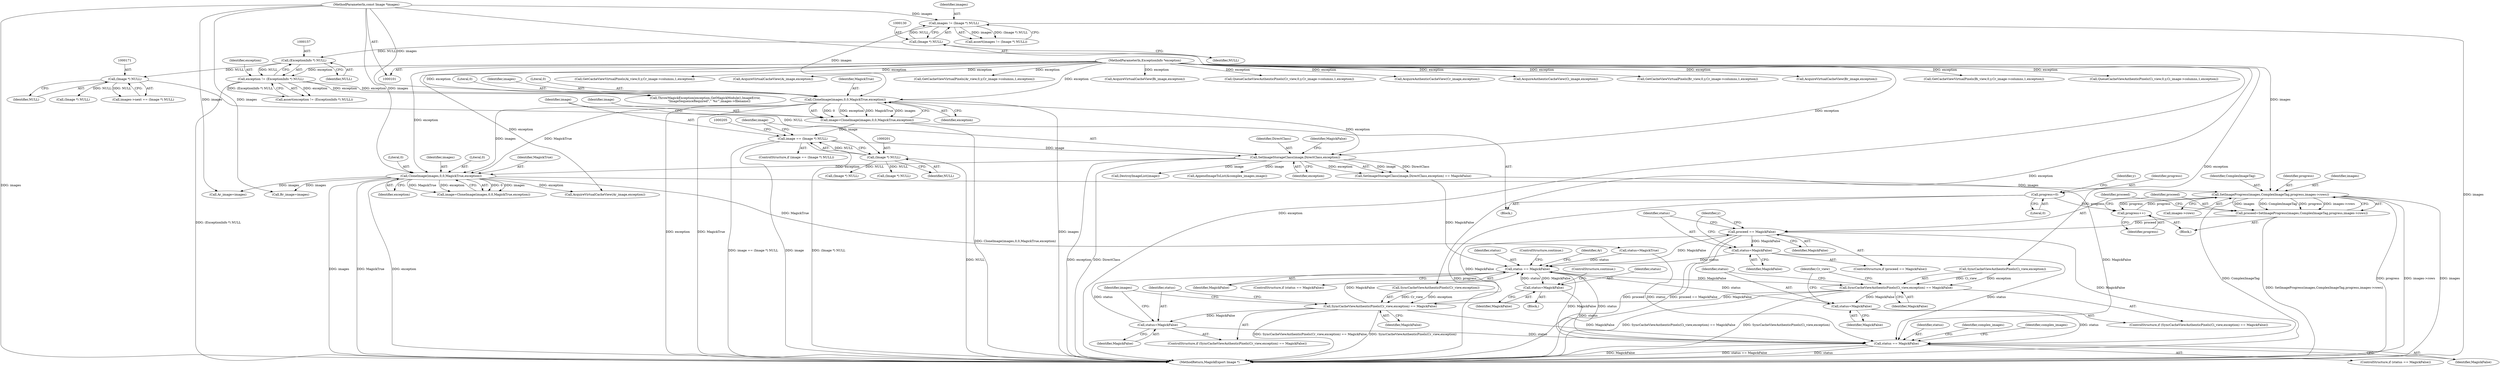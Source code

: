 digraph "0_ImageMagick_d5089971bd792311aaab5cb73460326d7ef7f32d@pointer" {
"1000903" [label="(Call,SetImageProgress(images,ComplexImageTag,progress,images->rows))"];
"1000102" [label="(MethodParameterIn,const Image *images)"];
"1000235" [label="(Call,CloneImage(images,0,0,MagickTrue,exception))"];
"1000191" [label="(Call,CloneImage(images,0,0,MagickTrue,exception))"];
"1000127" [label="(Call,images != (Image *) NULL)"];
"1000129" [label="(Call,(Image *) NULL)"];
"1000154" [label="(Call,exception != (ExceptionInfo *) NULL)"];
"1000104" [label="(MethodParameterIn,ExceptionInfo *exception)"];
"1000156" [label="(Call,(ExceptionInfo *) NULL)"];
"1000209" [label="(Call,SetImageStorageClass(image,DirectClass,exception))"];
"1000198" [label="(Call,image == (Image *) NULL)"];
"1000189" [label="(Call,image=CloneImage(images,0,0,MagickTrue,exception))"];
"1000200" [label="(Call,(Image *) NULL)"];
"1000170" [label="(Call,(Image *) NULL)"];
"1000899" [label="(Call,progress++)"];
"1000903" [label="(Call,SetImageProgress(images,ComplexImageTag,progress,images->rows))"];
"1000400" [label="(Call,progress=0)"];
"1000901" [label="(Call,proceed=SetImageProgress(images,ComplexImageTag,progress,images->rows))"];
"1000911" [label="(Call,proceed == MagickFalse)"];
"1000421" [label="(Call,status == MagickFalse)"];
"1000528" [label="(Call,status=MagickFalse)"];
"1000942" [label="(Call,status == MagickFalse)"];
"1000872" [label="(Call,SyncCacheViewAuthenticPixels(Ci_view,exception) == MagickFalse)"];
"1000877" [label="(Call,status=MagickFalse)"];
"1000881" [label="(Call,SyncCacheViewAuthenticPixels(Cr_view,exception) == MagickFalse)"];
"1000886" [label="(Call,status=MagickFalse)"];
"1000914" [label="(Call,status=MagickFalse)"];
"1000369" [label="(Call,AcquireVirtualCacheView(Ar_image,exception))"];
"1000471" [label="(Call,QueueCacheViewAuthenticPixels(Cr_view,0,y,Cr_image->columns,1,exception))"];
"1000239" [label="(Identifier,MagickTrue)"];
"1000941" [label="(ControlStructure,if (status == MagickFalse))"];
"1000876" [label="(Identifier,MagickFalse)"];
"1000193" [label="(Literal,0)"];
"1000420" [label="(ControlStructure,if (status == MagickFalse))"];
"1000951" [label="(MethodReturn,MagickExport Image *)"];
"1000897" [label="(Block,)"];
"1000943" [label="(Identifier,status)"];
"1000423" [label="(Identifier,MagickFalse)"];
"1000910" [label="(ControlStructure,if (proceed == MagickFalse))"];
"1000415" [label="(Identifier,y)"];
"1000235" [label="(Call,CloneImage(images,0,0,MagickTrue,exception))"];
"1000209" [label="(Call,SetImageStorageClass(image,DirectClass,exception))"];
"1000906" [label="(Identifier,progress)"];
"1000872" [label="(Call,SyncCacheViewAuthenticPixels(Ci_view,exception) == MagickFalse)"];
"1000194" [label="(Literal,0)"];
"1000208" [label="(Call,SetImageStorageClass(image,DirectClass,exception) == MagickFalse)"];
"1000389" [label="(Call,AcquireAuthenticCacheView(Cr_image,exception))"];
"1000904" [label="(Identifier,images)"];
"1000190" [label="(Identifier,image)"];
"1000129" [label="(Call,(Image *) NULL)"];
"1000126" [label="(Call,assert(images != (Image *) NULL))"];
"1000402" [label="(Literal,0)"];
"1000911" [label="(Call,proceed == MagickFalse)"];
"1000527" [label="(Block,)"];
"1000394" [label="(Call,AcquireAuthenticCacheView(Ci_image,exception))"];
"1000531" [label="(ControlStructure,continue;)"];
"1000217" [label="(Call,DestroyImageList(image))"];
"1000886" [label="(Call,status=MagickFalse)"];
"1000915" [label="(Identifier,status)"];
"1000104" [label="(MethodParameterIn,ExceptionInfo *exception)"];
"1000902" [label="(Identifier,proceed)"];
"1000204" [label="(Call,(Image *) NULL)"];
"1000449" [label="(Call,GetCacheViewVirtualPixels(Br_view,0,y,Cr_image->columns,1,exception))"];
"1000899" [label="(Call,progress++)"];
"1000883" [label="(Identifier,Cr_view)"];
"1000127" [label="(Call,images != (Image *) NULL)"];
"1000196" [label="(Identifier,exception)"];
"1000944" [label="(Identifier,MagickFalse)"];
"1000212" [label="(Identifier,exception)"];
"1000191" [label="(Call,CloneImage(images,0,0,MagickTrue,exception))"];
"1000195" [label="(Identifier,MagickTrue)"];
"1000237" [label="(Literal,0)"];
"1000156" [label="(Call,(ExceptionInfo *) NULL)"];
"1000905" [label="(Identifier,ComplexImageTag)"];
"1000878" [label="(Identifier,status)"];
"1000421" [label="(Call,status == MagickFalse)"];
"1000170" [label="(Call,(Image *) NULL)"];
"1000192" [label="(Identifier,images)"];
"1000379" [label="(Call,AcquireVirtualCacheView(Br_image,exception))"];
"1000236" [label="(Identifier,images)"];
"1000460" [label="(Call,GetCacheViewVirtualPixels(Bi_view,0,y,Cr_image->columns,1,exception))"];
"1000158" [label="(Identifier,NULL)"];
"1000900" [label="(Identifier,progress)"];
"1000879" [label="(Identifier,MagickFalse)"];
"1000888" [label="(Identifier,MagickFalse)"];
"1000202" [label="(Identifier,NULL)"];
"1000153" [label="(Call,assert(exception != (ExceptionInfo *) NULL))"];
"1000482" [label="(Call,QueueCacheViewAuthenticPixels(Ci_view,0,y,Ci_image->columns,1,exception))"];
"1000155" [label="(Identifier,exception)"];
"1000210" [label="(Identifier,image)"];
"1000438" [label="(Call,GetCacheViewVirtualPixels(Ai_view,0,y,Cr_image->columns,1,exception))"];
"1000914" [label="(Call,status=MagickFalse)"];
"1000154" [label="(Call,exception != (ExceptionInfo *) NULL)"];
"1000102" [label="(MethodParameterIn,const Image *images)"];
"1000946" [label="(Identifier,complex_images)"];
"1000530" [label="(Identifier,MagickFalse)"];
"1000422" [label="(Identifier,status)"];
"1000942" [label="(Call,status == MagickFalse)"];
"1000887" [label="(Identifier,status)"];
"1000374" [label="(Call,AcquireVirtualCacheView(Ai_image,exception))"];
"1000229" [label="(Call,AppendImageToList(&complex_images,image))"];
"1000240" [label="(Identifier,exception)"];
"1000405" [label="(Identifier,y)"];
"1000885" [label="(Identifier,MagickFalse)"];
"1000880" [label="(ControlStructure,if (SyncCacheViewAuthenticPixels(Cr_view,exception) == MagickFalse))"];
"1000189" [label="(Call,image=CloneImage(images,0,0,MagickTrue,exception))"];
"1000528" [label="(Call,status=MagickFalse)"];
"1000882" [label="(Call,SyncCacheViewAuthenticPixels(Cr_view,exception))"];
"1000198" [label="(Call,image == (Image *) NULL)"];
"1000871" [label="(ControlStructure,if (SyncCacheViewAuthenticPixels(Ci_view,exception) == MagickFalse))"];
"1000424" [label="(ControlStructure,continue;)"];
"1000426" [label="(Identifier,Ar)"];
"1000912" [label="(Identifier,proceed)"];
"1000238" [label="(Literal,0)"];
"1000427" [label="(Call,GetCacheViewVirtualPixels(Ar_view,0,y,Cr_image->columns,1,exception))"];
"1000397" [label="(Call,status=MagickTrue)"];
"1000873" [label="(Call,SyncCacheViewAuthenticPixels(Ci_view,exception))"];
"1000384" [label="(Call,AcquireVirtualCacheView(Bi_image,exception))"];
"1000881" [label="(Call,SyncCacheViewAuthenticPixels(Cr_view,exception) == MagickFalse)"];
"1000128" [label="(Identifier,images)"];
"1000211" [label="(Identifier,DirectClass)"];
"1000233" [label="(Call,image=CloneImage(images,0,0,MagickTrue,exception))"];
"1000401" [label="(Identifier,progress)"];
"1000892" [label="(Identifier,images)"];
"1000166" [label="(Call,images->next == (Image *) NULL)"];
"1000186" [label="(Call,(Image *) NULL)"];
"1000213" [label="(Identifier,MagickFalse)"];
"1000279" [label="(Call,Ar_image=images)"];
"1000172" [label="(Identifier,NULL)"];
"1000907" [label="(Call,images->rows)"];
"1000950" [label="(Identifier,complex_images)"];
"1000901" [label="(Call,proceed=SetImageProgress(images,ComplexImageTag,progress,images->rows))"];
"1000916" [label="(Identifier,MagickFalse)"];
"1000199" [label="(Identifier,image)"];
"1000131" [label="(Identifier,NULL)"];
"1000200" [label="(Call,(Image *) NULL)"];
"1000287" [label="(Call,Br_image=images)"];
"1000913" [label="(Identifier,MagickFalse)"];
"1000176" [label="(Call,ThrowMagickException(exception,GetMagickModule(),ImageError,\n        \"ImageSequenceRequired\",\"`%s'\",images->filename))"];
"1000903" [label="(Call,SetImageProgress(images,ComplexImageTag,progress,images->rows))"];
"1000244" [label="(Call,(Image *) NULL)"];
"1000197" [label="(ControlStructure,if (image == (Image *) NULL))"];
"1000400" [label="(Call,progress=0)"];
"1000529" [label="(Identifier,status)"];
"1000105" [label="(Block,)"];
"1000877" [label="(Call,status=MagickFalse)"];
"1000903" -> "1000901"  [label="AST: "];
"1000903" -> "1000907"  [label="CFG: "];
"1000904" -> "1000903"  [label="AST: "];
"1000905" -> "1000903"  [label="AST: "];
"1000906" -> "1000903"  [label="AST: "];
"1000907" -> "1000903"  [label="AST: "];
"1000901" -> "1000903"  [label="CFG: "];
"1000903" -> "1000951"  [label="DDG: images"];
"1000903" -> "1000951"  [label="DDG: ComplexImageTag"];
"1000903" -> "1000951"  [label="DDG: progress"];
"1000903" -> "1000951"  [label="DDG: images->rows"];
"1000903" -> "1000899"  [label="DDG: progress"];
"1000903" -> "1000901"  [label="DDG: images"];
"1000903" -> "1000901"  [label="DDG: ComplexImageTag"];
"1000903" -> "1000901"  [label="DDG: progress"];
"1000903" -> "1000901"  [label="DDG: images->rows"];
"1000102" -> "1000903"  [label="DDG: images"];
"1000235" -> "1000903"  [label="DDG: images"];
"1000899" -> "1000903"  [label="DDG: progress"];
"1000102" -> "1000101"  [label="AST: "];
"1000102" -> "1000951"  [label="DDG: images"];
"1000102" -> "1000127"  [label="DDG: images"];
"1000102" -> "1000191"  [label="DDG: images"];
"1000102" -> "1000235"  [label="DDG: images"];
"1000102" -> "1000279"  [label="DDG: images"];
"1000102" -> "1000287"  [label="DDG: images"];
"1000235" -> "1000233"  [label="AST: "];
"1000235" -> "1000240"  [label="CFG: "];
"1000236" -> "1000235"  [label="AST: "];
"1000237" -> "1000235"  [label="AST: "];
"1000238" -> "1000235"  [label="AST: "];
"1000239" -> "1000235"  [label="AST: "];
"1000240" -> "1000235"  [label="AST: "];
"1000233" -> "1000235"  [label="CFG: "];
"1000235" -> "1000951"  [label="DDG: images"];
"1000235" -> "1000951"  [label="DDG: MagickTrue"];
"1000235" -> "1000951"  [label="DDG: exception"];
"1000235" -> "1000233"  [label="DDG: 0"];
"1000235" -> "1000233"  [label="DDG: images"];
"1000235" -> "1000233"  [label="DDG: MagickTrue"];
"1000235" -> "1000233"  [label="DDG: exception"];
"1000191" -> "1000235"  [label="DDG: images"];
"1000191" -> "1000235"  [label="DDG: MagickTrue"];
"1000209" -> "1000235"  [label="DDG: exception"];
"1000104" -> "1000235"  [label="DDG: exception"];
"1000235" -> "1000279"  [label="DDG: images"];
"1000235" -> "1000287"  [label="DDG: images"];
"1000235" -> "1000369"  [label="DDG: exception"];
"1000235" -> "1000397"  [label="DDG: MagickTrue"];
"1000191" -> "1000189"  [label="AST: "];
"1000191" -> "1000196"  [label="CFG: "];
"1000192" -> "1000191"  [label="AST: "];
"1000193" -> "1000191"  [label="AST: "];
"1000194" -> "1000191"  [label="AST: "];
"1000195" -> "1000191"  [label="AST: "];
"1000196" -> "1000191"  [label="AST: "];
"1000189" -> "1000191"  [label="CFG: "];
"1000191" -> "1000951"  [label="DDG: MagickTrue"];
"1000191" -> "1000951"  [label="DDG: exception"];
"1000191" -> "1000951"  [label="DDG: images"];
"1000191" -> "1000189"  [label="DDG: 0"];
"1000191" -> "1000189"  [label="DDG: exception"];
"1000191" -> "1000189"  [label="DDG: MagickTrue"];
"1000191" -> "1000189"  [label="DDG: images"];
"1000127" -> "1000191"  [label="DDG: images"];
"1000154" -> "1000191"  [label="DDG: exception"];
"1000104" -> "1000191"  [label="DDG: exception"];
"1000191" -> "1000209"  [label="DDG: exception"];
"1000127" -> "1000126"  [label="AST: "];
"1000127" -> "1000129"  [label="CFG: "];
"1000128" -> "1000127"  [label="AST: "];
"1000129" -> "1000127"  [label="AST: "];
"1000126" -> "1000127"  [label="CFG: "];
"1000127" -> "1000951"  [label="DDG: images"];
"1000127" -> "1000126"  [label="DDG: images"];
"1000127" -> "1000126"  [label="DDG: (Image *) NULL"];
"1000129" -> "1000127"  [label="DDG: NULL"];
"1000129" -> "1000131"  [label="CFG: "];
"1000130" -> "1000129"  [label="AST: "];
"1000131" -> "1000129"  [label="AST: "];
"1000129" -> "1000156"  [label="DDG: NULL"];
"1000154" -> "1000153"  [label="AST: "];
"1000154" -> "1000156"  [label="CFG: "];
"1000155" -> "1000154"  [label="AST: "];
"1000156" -> "1000154"  [label="AST: "];
"1000153" -> "1000154"  [label="CFG: "];
"1000154" -> "1000951"  [label="DDG: (ExceptionInfo *) NULL"];
"1000154" -> "1000153"  [label="DDG: exception"];
"1000154" -> "1000153"  [label="DDG: (ExceptionInfo *) NULL"];
"1000104" -> "1000154"  [label="DDG: exception"];
"1000156" -> "1000154"  [label="DDG: NULL"];
"1000154" -> "1000176"  [label="DDG: exception"];
"1000104" -> "1000101"  [label="AST: "];
"1000104" -> "1000951"  [label="DDG: exception"];
"1000104" -> "1000176"  [label="DDG: exception"];
"1000104" -> "1000209"  [label="DDG: exception"];
"1000104" -> "1000369"  [label="DDG: exception"];
"1000104" -> "1000374"  [label="DDG: exception"];
"1000104" -> "1000379"  [label="DDG: exception"];
"1000104" -> "1000384"  [label="DDG: exception"];
"1000104" -> "1000389"  [label="DDG: exception"];
"1000104" -> "1000394"  [label="DDG: exception"];
"1000104" -> "1000427"  [label="DDG: exception"];
"1000104" -> "1000438"  [label="DDG: exception"];
"1000104" -> "1000449"  [label="DDG: exception"];
"1000104" -> "1000460"  [label="DDG: exception"];
"1000104" -> "1000471"  [label="DDG: exception"];
"1000104" -> "1000482"  [label="DDG: exception"];
"1000104" -> "1000873"  [label="DDG: exception"];
"1000104" -> "1000882"  [label="DDG: exception"];
"1000156" -> "1000158"  [label="CFG: "];
"1000157" -> "1000156"  [label="AST: "];
"1000158" -> "1000156"  [label="AST: "];
"1000156" -> "1000170"  [label="DDG: NULL"];
"1000209" -> "1000208"  [label="AST: "];
"1000209" -> "1000212"  [label="CFG: "];
"1000210" -> "1000209"  [label="AST: "];
"1000211" -> "1000209"  [label="AST: "];
"1000212" -> "1000209"  [label="AST: "];
"1000213" -> "1000209"  [label="CFG: "];
"1000209" -> "1000951"  [label="DDG: exception"];
"1000209" -> "1000951"  [label="DDG: DirectClass"];
"1000209" -> "1000208"  [label="DDG: image"];
"1000209" -> "1000208"  [label="DDG: DirectClass"];
"1000209" -> "1000208"  [label="DDG: exception"];
"1000198" -> "1000209"  [label="DDG: image"];
"1000209" -> "1000217"  [label="DDG: image"];
"1000209" -> "1000229"  [label="DDG: image"];
"1000198" -> "1000197"  [label="AST: "];
"1000198" -> "1000200"  [label="CFG: "];
"1000199" -> "1000198"  [label="AST: "];
"1000200" -> "1000198"  [label="AST: "];
"1000205" -> "1000198"  [label="CFG: "];
"1000210" -> "1000198"  [label="CFG: "];
"1000198" -> "1000951"  [label="DDG: (Image *) NULL"];
"1000198" -> "1000951"  [label="DDG: image"];
"1000198" -> "1000951"  [label="DDG: image == (Image *) NULL"];
"1000189" -> "1000198"  [label="DDG: image"];
"1000200" -> "1000198"  [label="DDG: NULL"];
"1000189" -> "1000105"  [label="AST: "];
"1000190" -> "1000189"  [label="AST: "];
"1000199" -> "1000189"  [label="CFG: "];
"1000189" -> "1000951"  [label="DDG: CloneImage(images,0,0,MagickTrue,exception)"];
"1000200" -> "1000202"  [label="CFG: "];
"1000201" -> "1000200"  [label="AST: "];
"1000202" -> "1000200"  [label="AST: "];
"1000200" -> "1000951"  [label="DDG: NULL"];
"1000170" -> "1000200"  [label="DDG: NULL"];
"1000200" -> "1000204"  [label="DDG: NULL"];
"1000200" -> "1000244"  [label="DDG: NULL"];
"1000170" -> "1000166"  [label="AST: "];
"1000170" -> "1000172"  [label="CFG: "];
"1000171" -> "1000170"  [label="AST: "];
"1000172" -> "1000170"  [label="AST: "];
"1000166" -> "1000170"  [label="CFG: "];
"1000170" -> "1000166"  [label="DDG: NULL"];
"1000170" -> "1000186"  [label="DDG: NULL"];
"1000899" -> "1000897"  [label="AST: "];
"1000899" -> "1000900"  [label="CFG: "];
"1000900" -> "1000899"  [label="AST: "];
"1000902" -> "1000899"  [label="CFG: "];
"1000400" -> "1000899"  [label="DDG: progress"];
"1000400" -> "1000105"  [label="AST: "];
"1000400" -> "1000402"  [label="CFG: "];
"1000401" -> "1000400"  [label="AST: "];
"1000402" -> "1000400"  [label="AST: "];
"1000405" -> "1000400"  [label="CFG: "];
"1000400" -> "1000951"  [label="DDG: progress"];
"1000901" -> "1000897"  [label="AST: "];
"1000902" -> "1000901"  [label="AST: "];
"1000912" -> "1000901"  [label="CFG: "];
"1000901" -> "1000951"  [label="DDG: SetImageProgress(images,ComplexImageTag,progress,images->rows)"];
"1000901" -> "1000911"  [label="DDG: proceed"];
"1000911" -> "1000910"  [label="AST: "];
"1000911" -> "1000913"  [label="CFG: "];
"1000912" -> "1000911"  [label="AST: "];
"1000913" -> "1000911"  [label="AST: "];
"1000915" -> "1000911"  [label="CFG: "];
"1000415" -> "1000911"  [label="CFG: "];
"1000911" -> "1000951"  [label="DDG: proceed == MagickFalse"];
"1000911" -> "1000951"  [label="DDG: proceed"];
"1000911" -> "1000421"  [label="DDG: MagickFalse"];
"1000881" -> "1000911"  [label="DDG: MagickFalse"];
"1000911" -> "1000914"  [label="DDG: MagickFalse"];
"1000911" -> "1000942"  [label="DDG: MagickFalse"];
"1000421" -> "1000420"  [label="AST: "];
"1000421" -> "1000423"  [label="CFG: "];
"1000422" -> "1000421"  [label="AST: "];
"1000423" -> "1000421"  [label="AST: "];
"1000424" -> "1000421"  [label="CFG: "];
"1000426" -> "1000421"  [label="CFG: "];
"1000877" -> "1000421"  [label="DDG: status"];
"1000397" -> "1000421"  [label="DDG: status"];
"1000886" -> "1000421"  [label="DDG: status"];
"1000528" -> "1000421"  [label="DDG: status"];
"1000914" -> "1000421"  [label="DDG: status"];
"1000881" -> "1000421"  [label="DDG: MagickFalse"];
"1000208" -> "1000421"  [label="DDG: MagickFalse"];
"1000421" -> "1000528"  [label="DDG: MagickFalse"];
"1000421" -> "1000872"  [label="DDG: MagickFalse"];
"1000421" -> "1000942"  [label="DDG: status"];
"1000421" -> "1000942"  [label="DDG: MagickFalse"];
"1000528" -> "1000527"  [label="AST: "];
"1000528" -> "1000530"  [label="CFG: "];
"1000529" -> "1000528"  [label="AST: "];
"1000530" -> "1000528"  [label="AST: "];
"1000531" -> "1000528"  [label="CFG: "];
"1000528" -> "1000942"  [label="DDG: status"];
"1000942" -> "1000941"  [label="AST: "];
"1000942" -> "1000944"  [label="CFG: "];
"1000943" -> "1000942"  [label="AST: "];
"1000944" -> "1000942"  [label="AST: "];
"1000946" -> "1000942"  [label="CFG: "];
"1000950" -> "1000942"  [label="CFG: "];
"1000942" -> "1000951"  [label="DDG: status == MagickFalse"];
"1000942" -> "1000951"  [label="DDG: status"];
"1000942" -> "1000951"  [label="DDG: MagickFalse"];
"1000877" -> "1000942"  [label="DDG: status"];
"1000397" -> "1000942"  [label="DDG: status"];
"1000886" -> "1000942"  [label="DDG: status"];
"1000914" -> "1000942"  [label="DDG: status"];
"1000881" -> "1000942"  [label="DDG: MagickFalse"];
"1000208" -> "1000942"  [label="DDG: MagickFalse"];
"1000872" -> "1000871"  [label="AST: "];
"1000872" -> "1000876"  [label="CFG: "];
"1000873" -> "1000872"  [label="AST: "];
"1000876" -> "1000872"  [label="AST: "];
"1000878" -> "1000872"  [label="CFG: "];
"1000883" -> "1000872"  [label="CFG: "];
"1000872" -> "1000951"  [label="DDG: SyncCacheViewAuthenticPixels(Ci_view,exception) == MagickFalse"];
"1000872" -> "1000951"  [label="DDG: SyncCacheViewAuthenticPixels(Ci_view,exception)"];
"1000873" -> "1000872"  [label="DDG: Ci_view"];
"1000873" -> "1000872"  [label="DDG: exception"];
"1000872" -> "1000877"  [label="DDG: MagickFalse"];
"1000872" -> "1000881"  [label="DDG: MagickFalse"];
"1000877" -> "1000871"  [label="AST: "];
"1000877" -> "1000879"  [label="CFG: "];
"1000878" -> "1000877"  [label="AST: "];
"1000879" -> "1000877"  [label="AST: "];
"1000883" -> "1000877"  [label="CFG: "];
"1000881" -> "1000880"  [label="AST: "];
"1000881" -> "1000885"  [label="CFG: "];
"1000882" -> "1000881"  [label="AST: "];
"1000885" -> "1000881"  [label="AST: "];
"1000887" -> "1000881"  [label="CFG: "];
"1000892" -> "1000881"  [label="CFG: "];
"1000881" -> "1000951"  [label="DDG: SyncCacheViewAuthenticPixels(Cr_view,exception) == MagickFalse"];
"1000881" -> "1000951"  [label="DDG: SyncCacheViewAuthenticPixels(Cr_view,exception)"];
"1000882" -> "1000881"  [label="DDG: Cr_view"];
"1000882" -> "1000881"  [label="DDG: exception"];
"1000881" -> "1000886"  [label="DDG: MagickFalse"];
"1000886" -> "1000880"  [label="AST: "];
"1000886" -> "1000888"  [label="CFG: "];
"1000887" -> "1000886"  [label="AST: "];
"1000888" -> "1000886"  [label="AST: "];
"1000892" -> "1000886"  [label="CFG: "];
"1000914" -> "1000910"  [label="AST: "];
"1000914" -> "1000916"  [label="CFG: "];
"1000915" -> "1000914"  [label="AST: "];
"1000916" -> "1000914"  [label="AST: "];
"1000415" -> "1000914"  [label="CFG: "];
}
